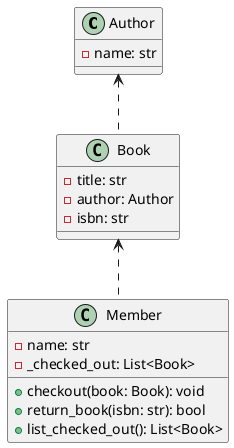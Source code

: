 @startuml
class Author {
  - name: str
}

class Book {
  - title: str
  - author: Author
  - isbn: str
}

class Member {
  - name: str
  - _checked_out: List<Book>
  + checkout(book: Book): void
  + return_book(isbn: str): bool
  + list_checked_out(): List<Book>
}

Author <.. Book
Book  <.. Member
@enduml
